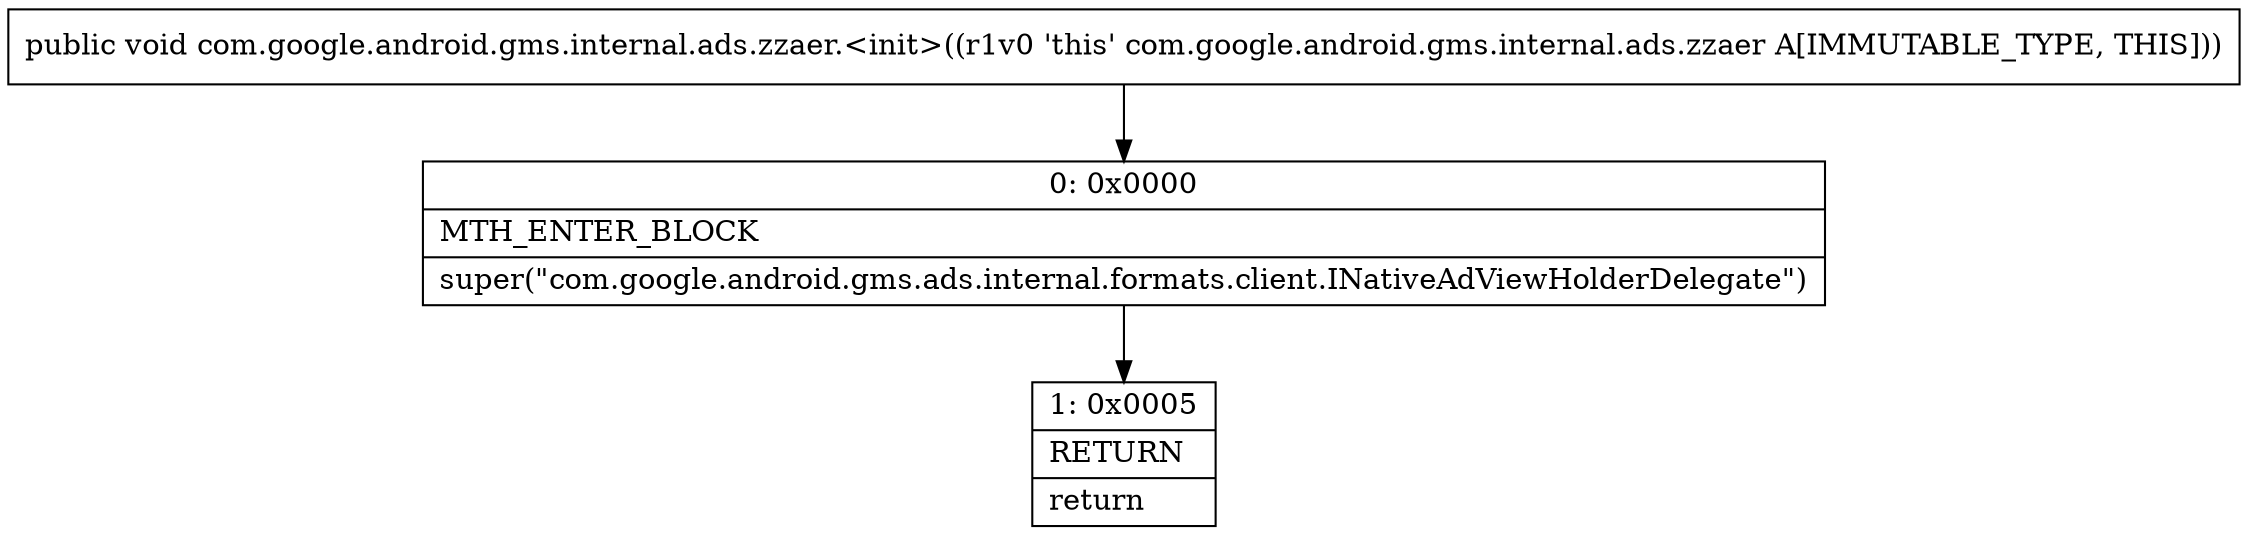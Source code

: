 digraph "CFG forcom.google.android.gms.internal.ads.zzaer.\<init\>()V" {
Node_0 [shape=record,label="{0\:\ 0x0000|MTH_ENTER_BLOCK\l|super(\"com.google.android.gms.ads.internal.formats.client.INativeAdViewHolderDelegate\")\l}"];
Node_1 [shape=record,label="{1\:\ 0x0005|RETURN\l|return\l}"];
MethodNode[shape=record,label="{public void com.google.android.gms.internal.ads.zzaer.\<init\>((r1v0 'this' com.google.android.gms.internal.ads.zzaer A[IMMUTABLE_TYPE, THIS])) }"];
MethodNode -> Node_0;
Node_0 -> Node_1;
}


